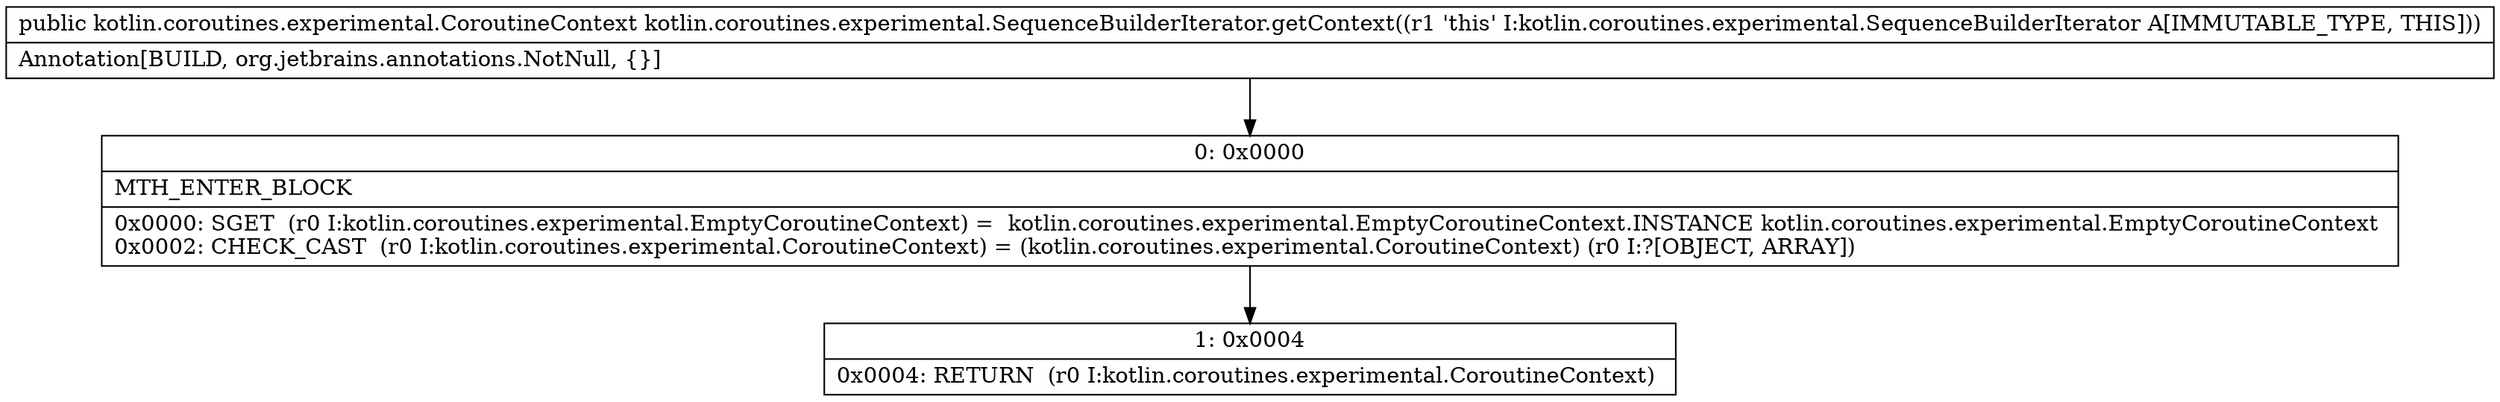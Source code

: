 digraph "CFG forkotlin.coroutines.experimental.SequenceBuilderIterator.getContext()Lkotlin\/coroutines\/experimental\/CoroutineContext;" {
Node_0 [shape=record,label="{0\:\ 0x0000|MTH_ENTER_BLOCK\l|0x0000: SGET  (r0 I:kotlin.coroutines.experimental.EmptyCoroutineContext) =  kotlin.coroutines.experimental.EmptyCoroutineContext.INSTANCE kotlin.coroutines.experimental.EmptyCoroutineContext \l0x0002: CHECK_CAST  (r0 I:kotlin.coroutines.experimental.CoroutineContext) = (kotlin.coroutines.experimental.CoroutineContext) (r0 I:?[OBJECT, ARRAY]) \l}"];
Node_1 [shape=record,label="{1\:\ 0x0004|0x0004: RETURN  (r0 I:kotlin.coroutines.experimental.CoroutineContext) \l}"];
MethodNode[shape=record,label="{public kotlin.coroutines.experimental.CoroutineContext kotlin.coroutines.experimental.SequenceBuilderIterator.getContext((r1 'this' I:kotlin.coroutines.experimental.SequenceBuilderIterator A[IMMUTABLE_TYPE, THIS]))  | Annotation[BUILD, org.jetbrains.annotations.NotNull, \{\}]\l}"];
MethodNode -> Node_0;
Node_0 -> Node_1;
}

